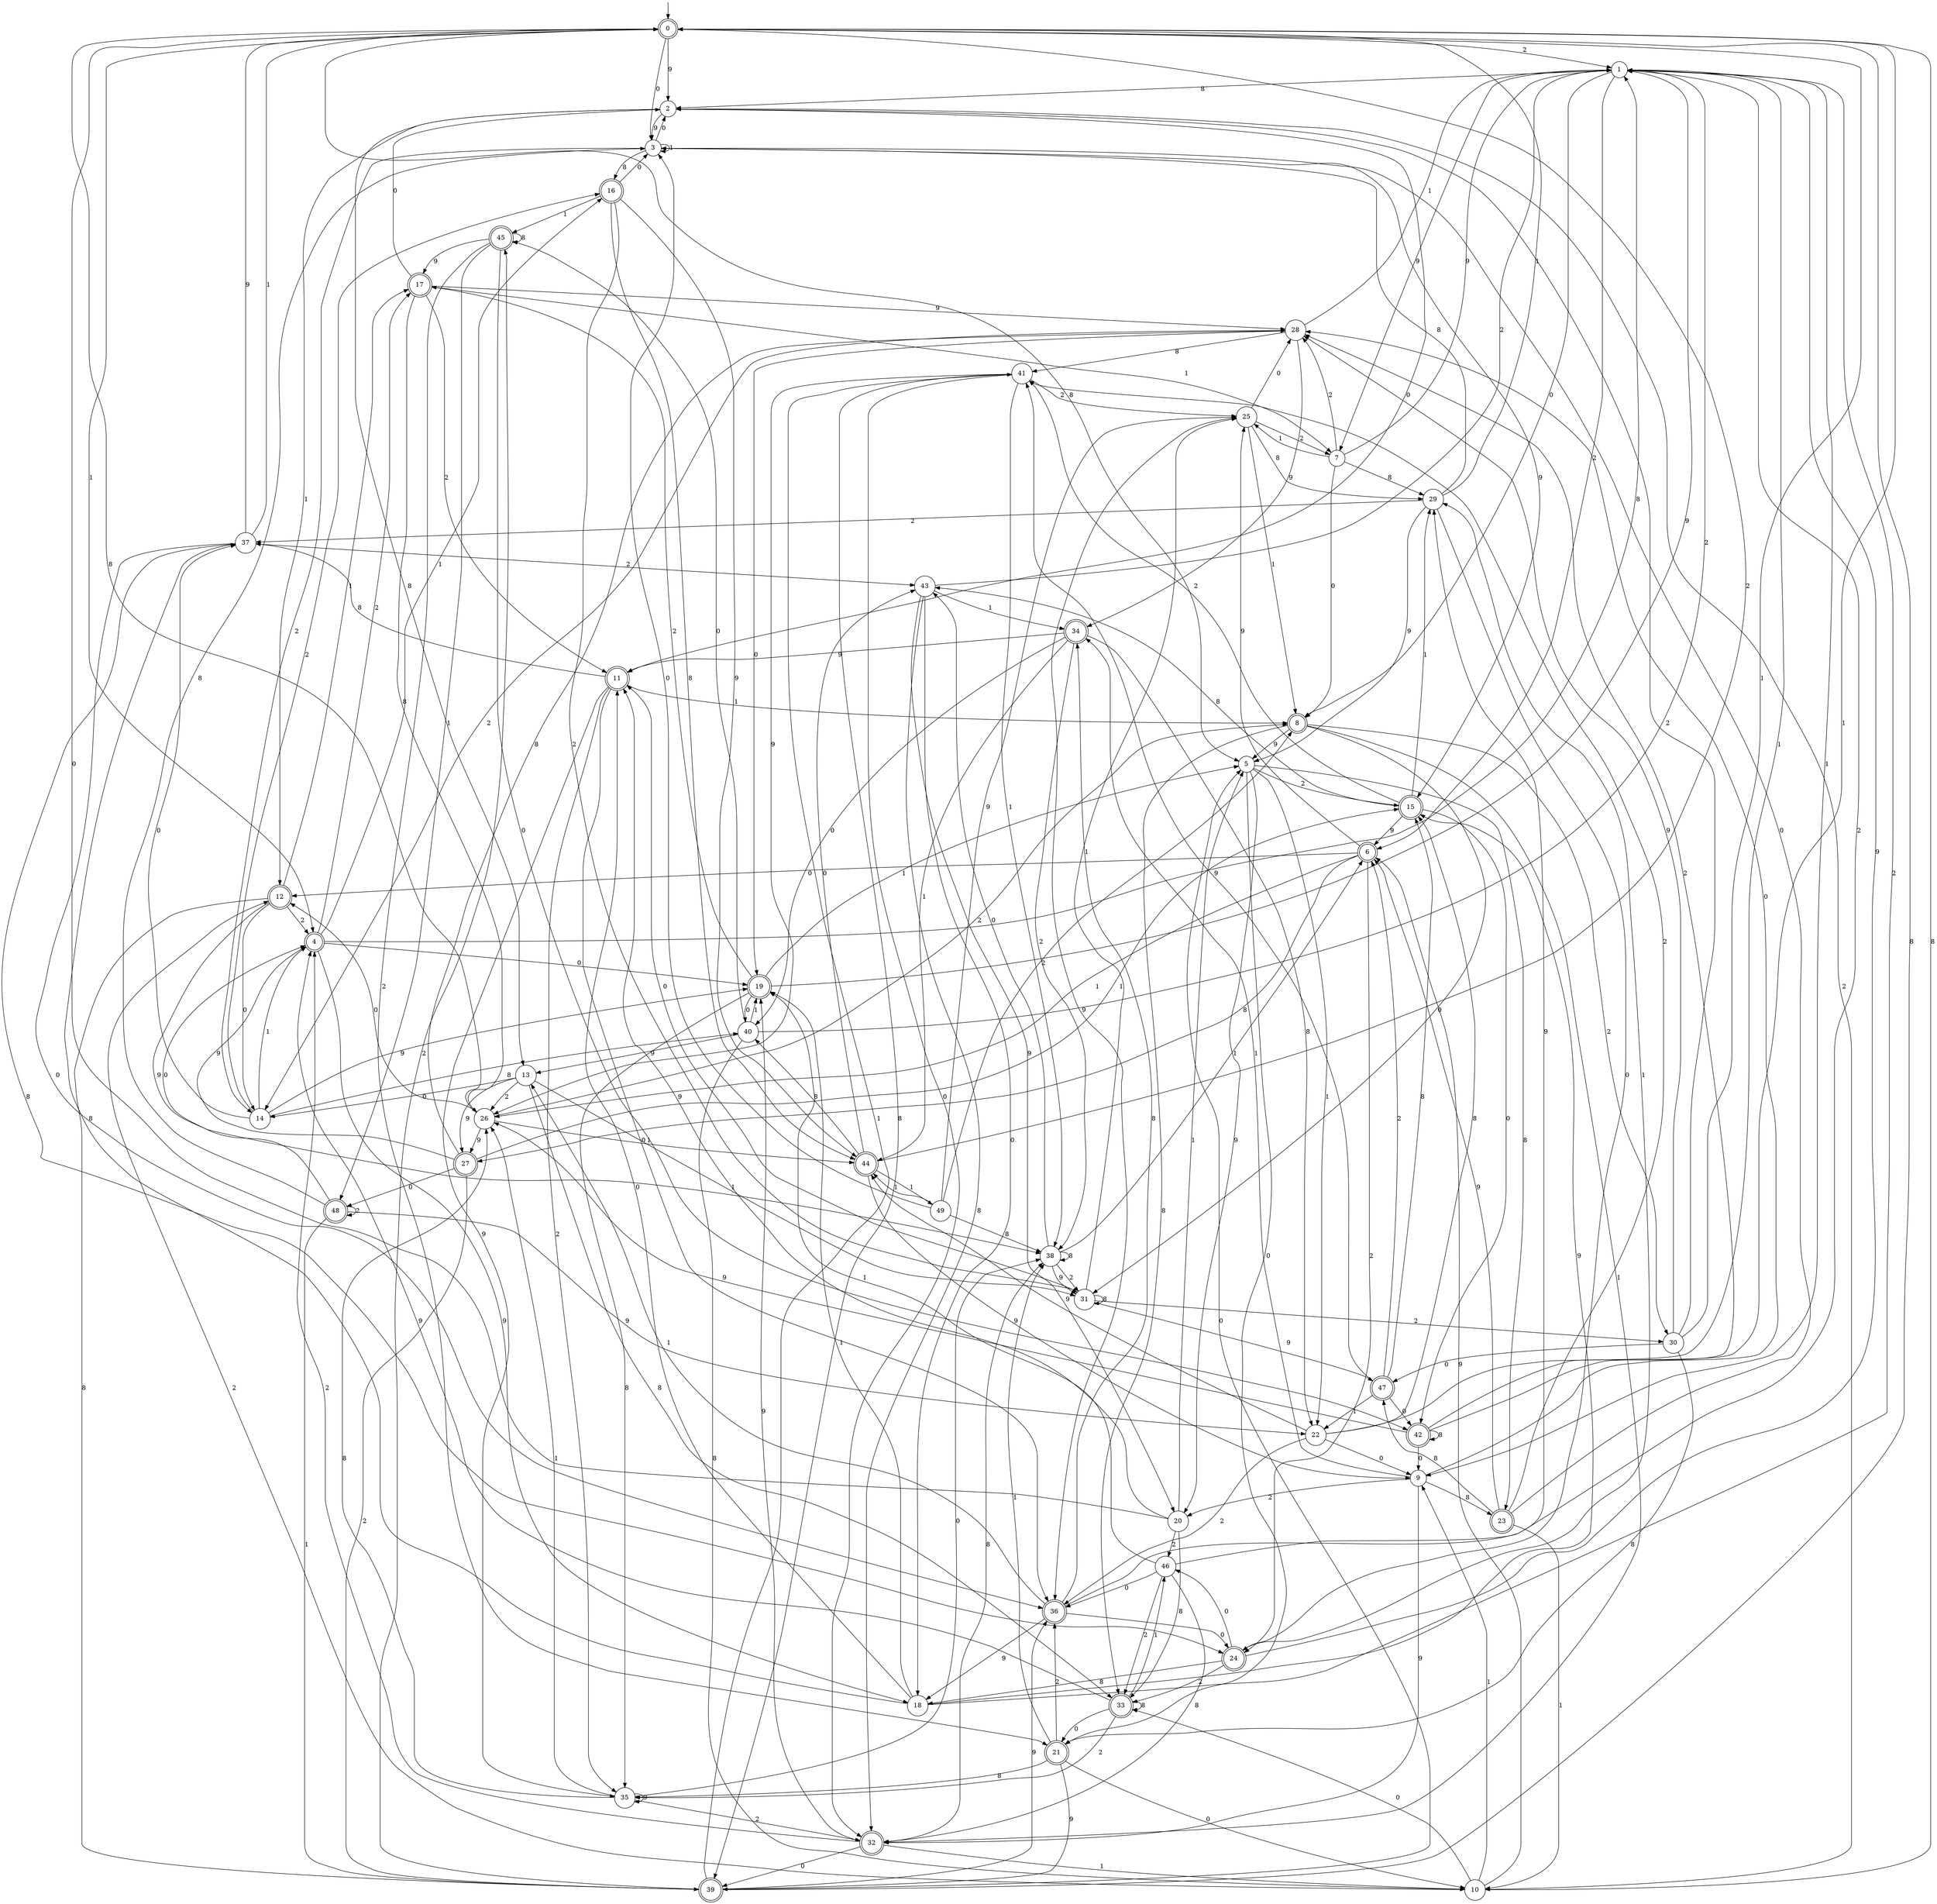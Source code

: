 digraph g {

	s0 [shape="doublecircle" label="0"];
	s1 [shape="circle" label="1"];
	s2 [shape="circle" label="2"];
	s3 [shape="circle" label="3"];
	s4 [shape="doublecircle" label="4"];
	s5 [shape="circle" label="5"];
	s6 [shape="doublecircle" label="6"];
	s7 [shape="circle" label="7"];
	s8 [shape="doublecircle" label="8"];
	s9 [shape="circle" label="9"];
	s10 [shape="circle" label="10"];
	s11 [shape="doublecircle" label="11"];
	s12 [shape="doublecircle" label="12"];
	s13 [shape="circle" label="13"];
	s14 [shape="circle" label="14"];
	s15 [shape="doublecircle" label="15"];
	s16 [shape="doublecircle" label="16"];
	s17 [shape="doublecircle" label="17"];
	s18 [shape="circle" label="18"];
	s19 [shape="doublecircle" label="19"];
	s20 [shape="circle" label="20"];
	s21 [shape="doublecircle" label="21"];
	s22 [shape="circle" label="22"];
	s23 [shape="doublecircle" label="23"];
	s24 [shape="doublecircle" label="24"];
	s25 [shape="circle" label="25"];
	s26 [shape="circle" label="26"];
	s27 [shape="doublecircle" label="27"];
	s28 [shape="circle" label="28"];
	s29 [shape="circle" label="29"];
	s30 [shape="circle" label="30"];
	s31 [shape="circle" label="31"];
	s32 [shape="doublecircle" label="32"];
	s33 [shape="doublecircle" label="33"];
	s34 [shape="doublecircle" label="34"];
	s35 [shape="circle" label="35"];
	s36 [shape="doublecircle" label="36"];
	s37 [shape="circle" label="37"];
	s38 [shape="circle" label="38"];
	s39 [shape="doublecircle" label="39"];
	s40 [shape="circle" label="40"];
	s41 [shape="circle" label="41"];
	s42 [shape="doublecircle" label="42"];
	s43 [shape="circle" label="43"];
	s44 [shape="doublecircle" label="44"];
	s45 [shape="doublecircle" label="45"];
	s46 [shape="circle" label="46"];
	s47 [shape="doublecircle" label="47"];
	s48 [shape="doublecircle" label="48"];
	s49 [shape="circle" label="49"];
	s0 -> s1 [label="2"];
	s0 -> s2 [label="9"];
	s0 -> s3 [label="0"];
	s0 -> s4 [label="1"];
	s0 -> s5 [label="8"];
	s1 -> s6 [label="2"];
	s1 -> s7 [label="9"];
	s1 -> s8 [label="0"];
	s1 -> s9 [label="1"];
	s1 -> s2 [label="8"];
	s2 -> s10 [label="2"];
	s2 -> s3 [label="9"];
	s2 -> s11 [label="0"];
	s2 -> s12 [label="1"];
	s2 -> s13 [label="8"];
	s3 -> s14 [label="2"];
	s3 -> s15 [label="9"];
	s3 -> s2 [label="0"];
	s3 -> s3 [label="1"];
	s3 -> s16 [label="8"];
	s4 -> s17 [label="2"];
	s4 -> s18 [label="9"];
	s4 -> s19 [label="0"];
	s4 -> s16 [label="1"];
	s4 -> s1 [label="8"];
	s5 -> s15 [label="2"];
	s5 -> s20 [label="9"];
	s5 -> s21 [label="0"];
	s5 -> s22 [label="1"];
	s5 -> s23 [label="8"];
	s6 -> s24 [label="2"];
	s6 -> s25 [label="9"];
	s6 -> s12 [label="0"];
	s6 -> s26 [label="1"];
	s6 -> s27 [label="8"];
	s7 -> s28 [label="2"];
	s7 -> s1 [label="9"];
	s7 -> s8 [label="0"];
	s7 -> s25 [label="1"];
	s7 -> s29 [label="8"];
	s8 -> s30 [label="2"];
	s8 -> s5 [label="9"];
	s8 -> s31 [label="0"];
	s8 -> s32 [label="1"];
	s8 -> s33 [label="8"];
	s9 -> s20 [label="2"];
	s9 -> s32 [label="9"];
	s9 -> s28 [label="0"];
	s9 -> s34 [label="1"];
	s9 -> s23 [label="8"];
	s10 -> s12 [label="2"];
	s10 -> s6 [label="9"];
	s10 -> s33 [label="0"];
	s10 -> s9 [label="1"];
	s10 -> s0 [label="8"];
	s11 -> s35 [label="2"];
	s11 -> s35 [label="9"];
	s11 -> s36 [label="0"];
	s11 -> s8 [label="1"];
	s11 -> s37 [label="8"];
	s12 -> s4 [label="2"];
	s12 -> s38 [label="9"];
	s12 -> s14 [label="0"];
	s12 -> s17 [label="1"];
	s12 -> s39 [label="8"];
	s13 -> s26 [label="2"];
	s13 -> s27 [label="9"];
	s13 -> s14 [label="0"];
	s13 -> s31 [label="1"];
	s13 -> s33 [label="8"];
	s14 -> s16 [label="2"];
	s14 -> s19 [label="9"];
	s14 -> s37 [label="0"];
	s14 -> s4 [label="1"];
	s14 -> s40 [label="8"];
	s15 -> s41 [label="2"];
	s15 -> s6 [label="9"];
	s15 -> s42 [label="0"];
	s15 -> s29 [label="1"];
	s15 -> s43 [label="8"];
	s16 -> s31 [label="2"];
	s16 -> s44 [label="9"];
	s16 -> s3 [label="0"];
	s16 -> s45 [label="1"];
	s16 -> s44 [label="8"];
	s17 -> s11 [label="2"];
	s17 -> s28 [label="9"];
	s17 -> s2 [label="0"];
	s17 -> s7 [label="1"];
	s17 -> s26 [label="8"];
	s18 -> s1 [label="2"];
	s18 -> s15 [label="9"];
	s18 -> s11 [label="0"];
	s18 -> s19 [label="1"];
	s18 -> s37 [label="8"];
	s19 -> s17 [label="2"];
	s19 -> s1 [label="9"];
	s19 -> s40 [label="0"];
	s19 -> s5 [label="1"];
	s19 -> s35 [label="8"];
	s20 -> s46 [label="2"];
	s20 -> s11 [label="9"];
	s20 -> s0 [label="0"];
	s20 -> s5 [label="1"];
	s20 -> s33 [label="8"];
	s21 -> s36 [label="2"];
	s21 -> s39 [label="9"];
	s21 -> s10 [label="0"];
	s21 -> s38 [label="1"];
	s21 -> s35 [label="8"];
	s22 -> s36 [label="2"];
	s22 -> s44 [label="9"];
	s22 -> s9 [label="0"];
	s22 -> s1 [label="1"];
	s22 -> s15 [label="8"];
	s23 -> s41 [label="2"];
	s23 -> s6 [label="9"];
	s23 -> s3 [label="0"];
	s23 -> s10 [label="1"];
	s23 -> s47 [label="8"];
	s24 -> s33 [label="2"];
	s24 -> s1 [label="9"];
	s24 -> s46 [label="0"];
	s24 -> s29 [label="1"];
	s24 -> s18 [label="8"];
	s25 -> s7 [label="2"];
	s25 -> s36 [label="9"];
	s25 -> s28 [label="0"];
	s25 -> s8 [label="1"];
	s25 -> s29 [label="8"];
	s26 -> s8 [label="2"];
	s26 -> s27 [label="9"];
	s26 -> s12 [label="0"];
	s26 -> s44 [label="1"];
	s26 -> s0 [label="8"];
	s27 -> s39 [label="2"];
	s27 -> s4 [label="9"];
	s27 -> s48 [label="0"];
	s27 -> s15 [label="1"];
	s27 -> s28 [label="8"];
	s28 -> s14 [label="2"];
	s28 -> s34 [label="9"];
	s28 -> s19 [label="0"];
	s28 -> s1 [label="1"];
	s28 -> s41 [label="8"];
	s29 -> s37 [label="2"];
	s29 -> s5 [label="9"];
	s29 -> s24 [label="0"];
	s29 -> s0 [label="1"];
	s29 -> s3 [label="8"];
	s30 -> s2 [label="2"];
	s30 -> s28 [label="9"];
	s30 -> s47 [label="0"];
	s30 -> s0 [label="1"];
	s30 -> s21 [label="8"];
	s31 -> s30 [label="2"];
	s31 -> s47 [label="9"];
	s31 -> s11 [label="0"];
	s31 -> s25 [label="1"];
	s31 -> s31 [label="8"];
	s32 -> s4 [label="2"];
	s32 -> s19 [label="9"];
	s32 -> s39 [label="0"];
	s32 -> s10 [label="1"];
	s32 -> s38 [label="8"];
	s33 -> s35 [label="2"];
	s33 -> s4 [label="9"];
	s33 -> s21 [label="0"];
	s33 -> s46 [label="1"];
	s33 -> s33 [label="8"];
	s34 -> s38 [label="2"];
	s34 -> s11 [label="9"];
	s34 -> s40 [label="0"];
	s34 -> s44 [label="1"];
	s34 -> s22 [label="8"];
	s35 -> s32 [label="2"];
	s35 -> s35 [label="9"];
	s35 -> s38 [label="0"];
	s35 -> s26 [label="1"];
	s35 -> s26 [label="8"];
	s36 -> s1 [label="2"];
	s36 -> s18 [label="9"];
	s36 -> s24 [label="0"];
	s36 -> s13 [label="1"];
	s36 -> s34 [label="8"];
	s37 -> s43 [label="2"];
	s37 -> s0 [label="9"];
	s37 -> s36 [label="0"];
	s37 -> s0 [label="1"];
	s37 -> s24 [label="8"];
	s38 -> s31 [label="2"];
	s38 -> s31 [label="9"];
	s38 -> s43 [label="0"];
	s38 -> s6 [label="1"];
	s38 -> s38 [label="8"];
	s39 -> s45 [label="2"];
	s39 -> s36 [label="9"];
	s39 -> s5 [label="0"];
	s39 -> s41 [label="1"];
	s39 -> s0 [label="8"];
	s40 -> s1 [label="2"];
	s40 -> s13 [label="9"];
	s40 -> s45 [label="0"];
	s40 -> s19 [label="1"];
	s40 -> s10 [label="8"];
	s41 -> s25 [label="2"];
	s41 -> s26 [label="9"];
	s41 -> s32 [label="0"];
	s41 -> s38 [label="1"];
	s41 -> s39 [label="8"];
	s42 -> s28 [label="2"];
	s42 -> s26 [label="9"];
	s42 -> s9 [label="0"];
	s42 -> s0 [label="1"];
	s42 -> s42 [label="8"];
	s43 -> s1 [label="2"];
	s43 -> s20 [label="9"];
	s43 -> s18 [label="0"];
	s43 -> s34 [label="1"];
	s43 -> s32 [label="8"];
	s44 -> s0 [label="2"];
	s44 -> s9 [label="9"];
	s44 -> s43 [label="0"];
	s44 -> s49 [label="1"];
	s44 -> s40 [label="8"];
	s45 -> s21 [label="2"];
	s45 -> s17 [label="9"];
	s45 -> s42 [label="0"];
	s45 -> s48 [label="1"];
	s45 -> s45 [label="8"];
	s46 -> s33 [label="2"];
	s46 -> s29 [label="9"];
	s46 -> s36 [label="0"];
	s46 -> s19 [label="1"];
	s46 -> s32 [label="8"];
	s47 -> s6 [label="2"];
	s47 -> s41 [label="9"];
	s47 -> s42 [label="0"];
	s47 -> s22 [label="1"];
	s47 -> s15 [label="8"];
	s48 -> s48 [label="2"];
	s48 -> s22 [label="9"];
	s48 -> s4 [label="0"];
	s48 -> s39 [label="1"];
	s48 -> s3 [label="8"];
	s49 -> s8 [label="2"];
	s49 -> s25 [label="9"];
	s49 -> s3 [label="0"];
	s49 -> s44 [label="1"];
	s49 -> s38 [label="8"];

__start0 [label="" shape="none" width="0" height="0"];
__start0 -> s0;

}

